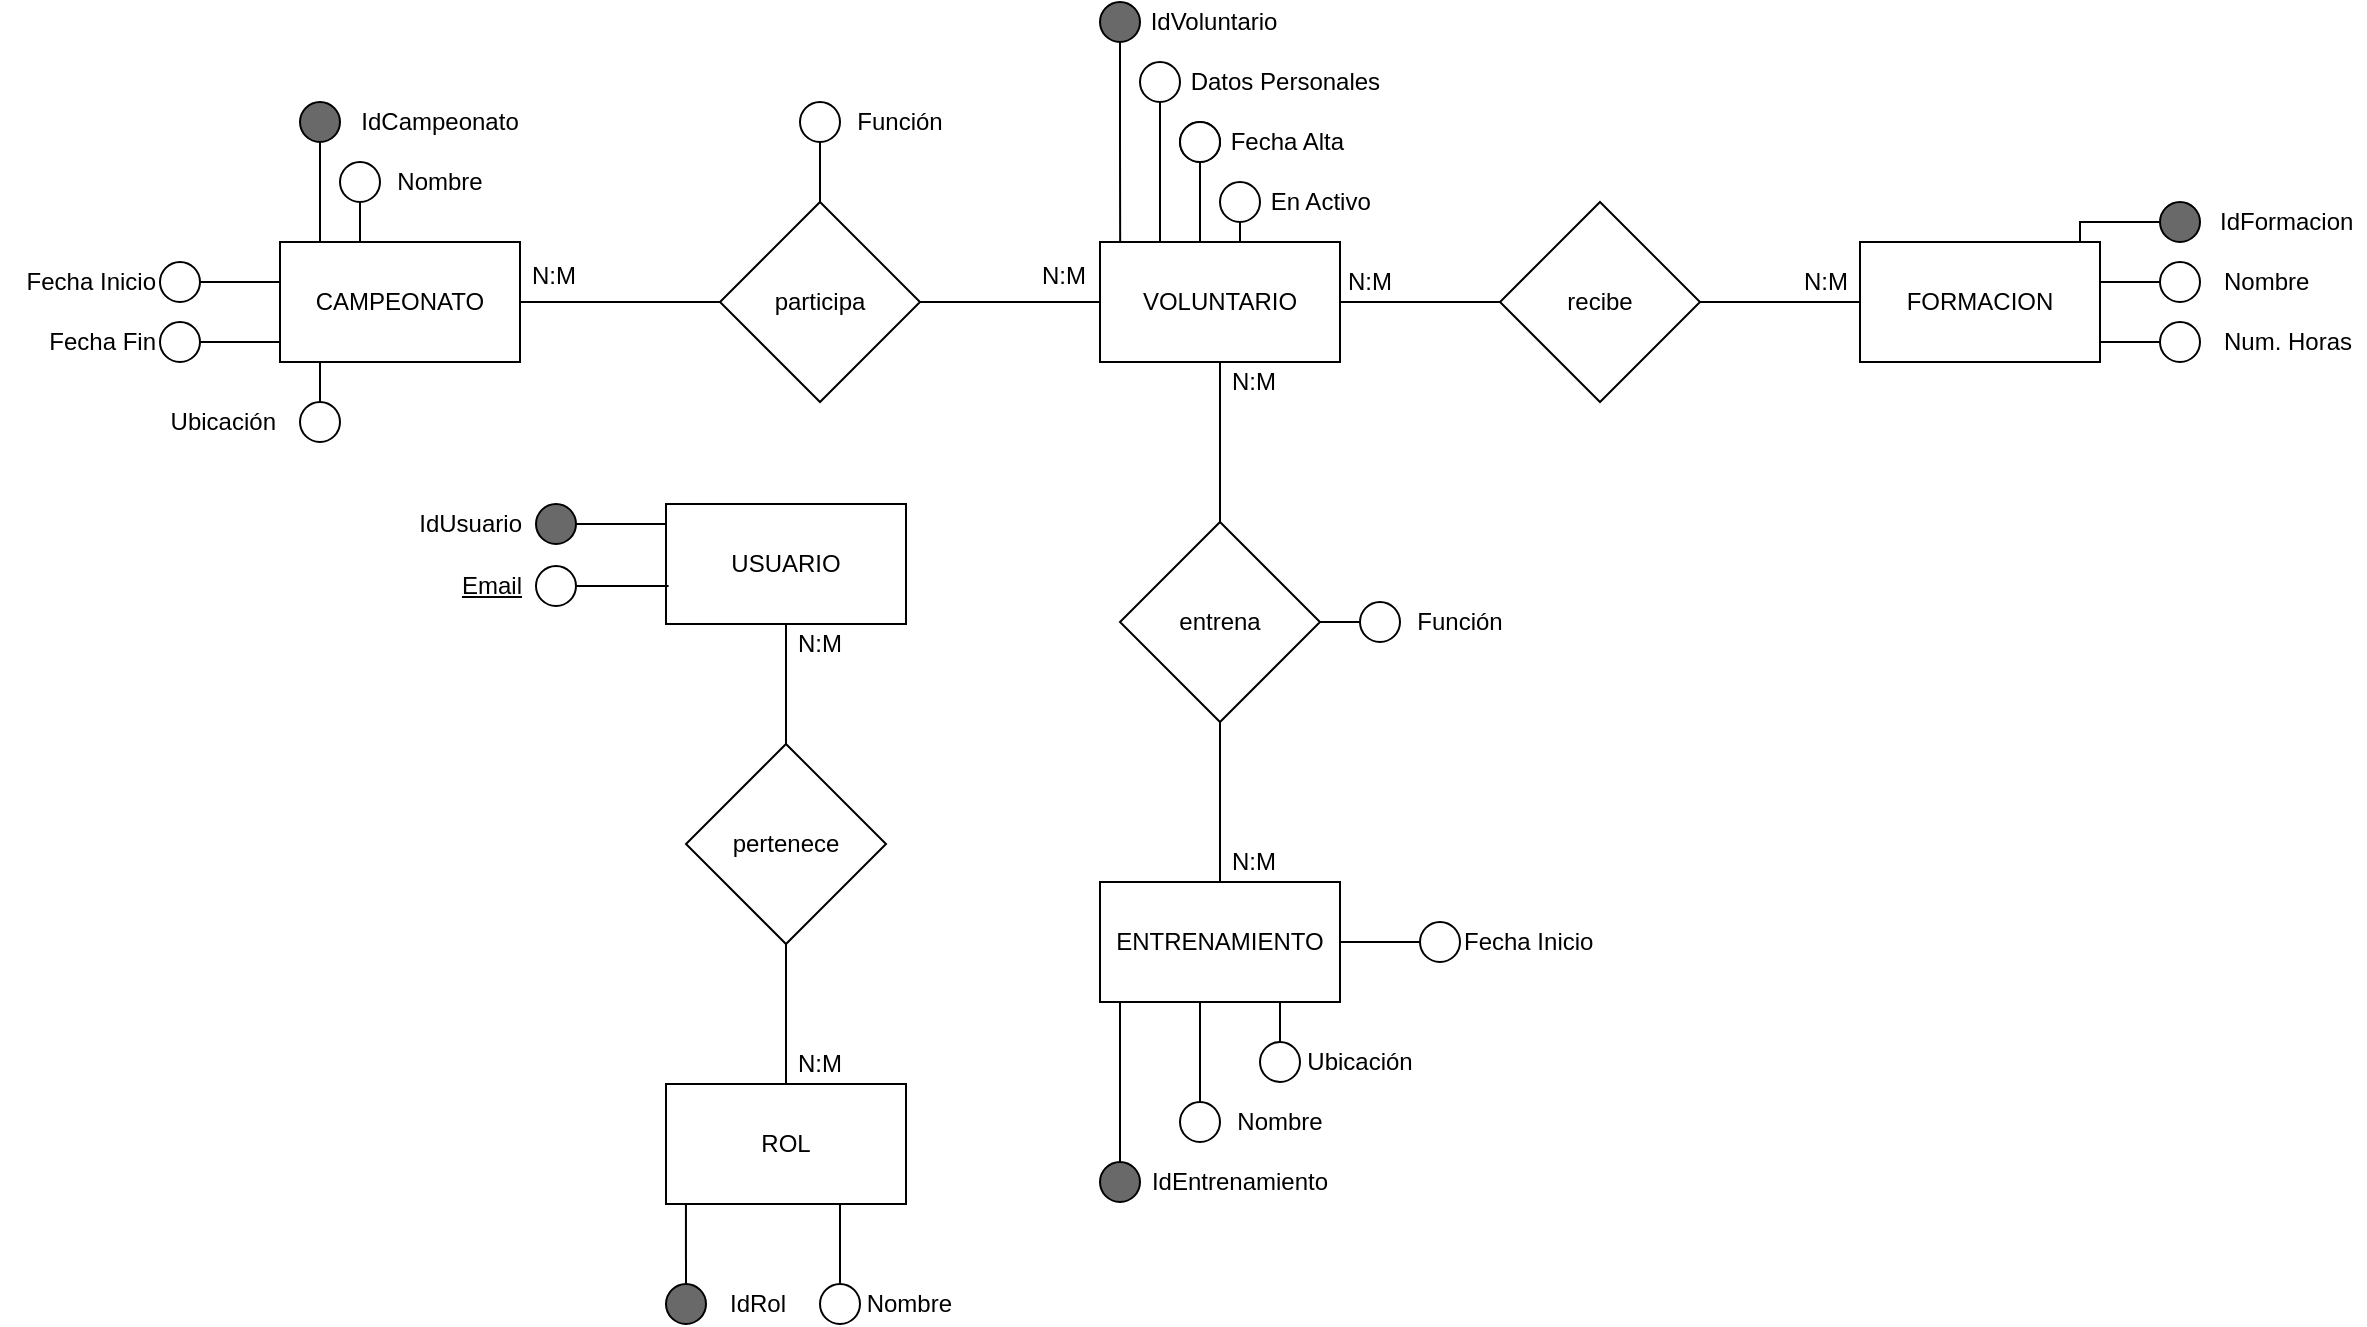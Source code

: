 <mxfile version="14.7.6" type="device"><diagram id="XJPIc6baYIytkJSFgEhN" name="Page-1"><mxGraphModel dx="4650" dy="1720" grid="0" gridSize="10" guides="1" tooltips="1" connect="1" arrows="1" fold="1" page="0" pageScale="1" pageWidth="827" pageHeight="1169" math="0" shadow="0"><root><mxCell id="0"/><mxCell id="1" parent="0"/><mxCell id="e5NwoFsMtSfGH4i-XIkz-1" value="VOLUNTARIO" style="rounded=0;whiteSpace=wrap;html=1;" parent="1" vertex="1"><mxGeometry x="330" y="130" width="120" height="60" as="geometry"/></mxCell><mxCell id="e5NwoFsMtSfGH4i-XIkz-4" value="ENTRENAMIENTO" style="rounded=0;whiteSpace=wrap;html=1;" parent="1" vertex="1"><mxGeometry x="330" y="450" width="120" height="60" as="geometry"/></mxCell><mxCell id="e5NwoFsMtSfGH4i-XIkz-5" value="CAMPEONATO" style="rounded=0;whiteSpace=wrap;html=1;" parent="1" vertex="1"><mxGeometry x="-80" y="130" width="120" height="60" as="geometry"/></mxCell><mxCell id="e5NwoFsMtSfGH4i-XIkz-6" value="FORMACION" style="rounded=0;whiteSpace=wrap;html=1;" parent="1" vertex="1"><mxGeometry x="710" y="130" width="120" height="60" as="geometry"/></mxCell><mxCell id="e5NwoFsMtSfGH4i-XIkz-7" value="USUARIO" style="rounded=0;whiteSpace=wrap;html=1;" parent="1" vertex="1"><mxGeometry x="113" y="261" width="120" height="60" as="geometry"/></mxCell><mxCell id="e5NwoFsMtSfGH4i-XIkz-8" value="ROL" style="rounded=0;whiteSpace=wrap;html=1;" parent="1" vertex="1"><mxGeometry x="113" y="551" width="120" height="60" as="geometry"/></mxCell><mxCell id="e5NwoFsMtSfGH4i-XIkz-56" value="" style="edgeStyle=orthogonalEdgeStyle;rounded=0;orthogonalLoop=1;jettySize=auto;html=1;endArrow=none;endFill=0;" parent="1" source="e5NwoFsMtSfGH4i-XIkz-9" target="e5NwoFsMtSfGH4i-XIkz-6" edge="1"><mxGeometry relative="1" as="geometry"/></mxCell><mxCell id="e5NwoFsMtSfGH4i-XIkz-57" value="" style="edgeStyle=orthogonalEdgeStyle;rounded=0;orthogonalLoop=1;jettySize=auto;html=1;endArrow=none;endFill=0;" parent="1" source="e5NwoFsMtSfGH4i-XIkz-9" target="e5NwoFsMtSfGH4i-XIkz-1" edge="1"><mxGeometry relative="1" as="geometry"/></mxCell><mxCell id="e5NwoFsMtSfGH4i-XIkz-9" value="recibe" style="rhombus;whiteSpace=wrap;html=1;" parent="1" vertex="1"><mxGeometry x="530" y="110" width="100" height="100" as="geometry"/></mxCell><mxCell id="e5NwoFsMtSfGH4i-XIkz-58" value="" style="edgeStyle=orthogonalEdgeStyle;rounded=0;orthogonalLoop=1;jettySize=auto;html=1;endArrow=none;endFill=0;" parent="1" source="e5NwoFsMtSfGH4i-XIkz-10" target="e5NwoFsMtSfGH4i-XIkz-1" edge="1"><mxGeometry relative="1" as="geometry"/></mxCell><mxCell id="e5NwoFsMtSfGH4i-XIkz-61" style="edgeStyle=orthogonalEdgeStyle;rounded=0;orthogonalLoop=1;jettySize=auto;html=1;exitX=0.5;exitY=1;exitDx=0;exitDy=0;entryX=0.5;entryY=0;entryDx=0;entryDy=0;endArrow=none;endFill=0;" parent="1" source="e5NwoFsMtSfGH4i-XIkz-10" target="e5NwoFsMtSfGH4i-XIkz-4" edge="1"><mxGeometry relative="1" as="geometry"/></mxCell><mxCell id="e5NwoFsMtSfGH4i-XIkz-10" value="entrena" style="rhombus;whiteSpace=wrap;html=1;" parent="1" vertex="1"><mxGeometry x="340" y="270" width="100" height="100" as="geometry"/></mxCell><mxCell id="e5NwoFsMtSfGH4i-XIkz-62" value="" style="edgeStyle=orthogonalEdgeStyle;rounded=0;orthogonalLoop=1;jettySize=auto;html=1;endArrow=none;endFill=0;" parent="1" source="e5NwoFsMtSfGH4i-XIkz-11" target="e5NwoFsMtSfGH4i-XIkz-1" edge="1"><mxGeometry relative="1" as="geometry"/></mxCell><mxCell id="e5NwoFsMtSfGH4i-XIkz-63" value="" style="edgeStyle=orthogonalEdgeStyle;rounded=0;orthogonalLoop=1;jettySize=auto;html=1;endArrow=none;endFill=0;" parent="1" source="e5NwoFsMtSfGH4i-XIkz-11" target="e5NwoFsMtSfGH4i-XIkz-5" edge="1"><mxGeometry relative="1" as="geometry"/></mxCell><mxCell id="e5NwoFsMtSfGH4i-XIkz-11" value="participa" style="rhombus;whiteSpace=wrap;html=1;" parent="1" vertex="1"><mxGeometry x="140" y="110" width="100" height="100" as="geometry"/></mxCell><mxCell id="e5NwoFsMtSfGH4i-XIkz-14" style="edgeStyle=orthogonalEdgeStyle;rounded=0;orthogonalLoop=1;jettySize=auto;html=1;exitX=0.5;exitY=1;exitDx=0;exitDy=0;endArrow=none;endFill=0;" parent="1" source="e5NwoFsMtSfGH4i-XIkz-13" target="e5NwoFsMtSfGH4i-XIkz-8" edge="1"><mxGeometry relative="1" as="geometry"/></mxCell><mxCell id="e5NwoFsMtSfGH4i-XIkz-15" style="edgeStyle=orthogonalEdgeStyle;rounded=0;orthogonalLoop=1;jettySize=auto;html=1;exitX=0.5;exitY=0;exitDx=0;exitDy=0;entryX=0.5;entryY=1;entryDx=0;entryDy=0;endArrow=none;endFill=0;" parent="1" source="e5NwoFsMtSfGH4i-XIkz-13" target="e5NwoFsMtSfGH4i-XIkz-7" edge="1"><mxGeometry relative="1" as="geometry"/></mxCell><mxCell id="e5NwoFsMtSfGH4i-XIkz-13" value="pertenece" style="rhombus;whiteSpace=wrap;html=1;" parent="1" vertex="1"><mxGeometry x="123" y="381" width="100" height="100" as="geometry"/></mxCell><mxCell id="0DbwYq0oeBTuIpHT9KYH-36" style="edgeStyle=orthogonalEdgeStyle;rounded=0;orthogonalLoop=1;jettySize=auto;html=1;exitX=0.5;exitY=1;exitDx=0;exitDy=0;entryX=0.084;entryY=0;entryDx=0;entryDy=0;entryPerimeter=0;endArrow=none;endFill=0;" edge="1" parent="1" source="e5NwoFsMtSfGH4i-XIkz-16" target="e5NwoFsMtSfGH4i-XIkz-1"><mxGeometry relative="1" as="geometry"/></mxCell><mxCell id="e5NwoFsMtSfGH4i-XIkz-16" value="" style="ellipse;whiteSpace=wrap;html=1;aspect=fixed;fillColor=#696969;" parent="1" vertex="1"><mxGeometry x="330" y="10" width="20" height="20" as="geometry"/></mxCell><mxCell id="e5NwoFsMtSfGH4i-XIkz-17" value="&amp;nbsp;IdVoluntario" style="text;html=1;strokeColor=none;fillColor=none;align=left;verticalAlign=middle;whiteSpace=wrap;rounded=0;" parent="1" vertex="1"><mxGeometry x="350" y="10" width="80" height="20" as="geometry"/></mxCell><mxCell id="e5NwoFsMtSfGH4i-XIkz-50" value="" style="edgeStyle=orthogonalEdgeStyle;rounded=0;orthogonalLoop=1;jettySize=auto;html=1;endArrow=none;endFill=0;" parent="1" source="e5NwoFsMtSfGH4i-XIkz-20" target="e5NwoFsMtSfGH4i-XIkz-6" edge="1"><mxGeometry relative="1" as="geometry"><Array as="points"><mxPoint x="820" y="120"/></Array></mxGeometry></mxCell><mxCell id="e5NwoFsMtSfGH4i-XIkz-20" value="" style="ellipse;whiteSpace=wrap;html=1;aspect=fixed;fillColor=#696969;" parent="1" vertex="1"><mxGeometry x="860" y="110" width="20" height="20" as="geometry"/></mxCell><mxCell id="e5NwoFsMtSfGH4i-XIkz-21" value="IdFormacion" style="text;html=1;strokeColor=none;fillColor=none;align=left;verticalAlign=middle;whiteSpace=wrap;rounded=0;" parent="1" vertex="1"><mxGeometry x="887.5" y="110" width="75" height="20" as="geometry"/></mxCell><mxCell id="e5NwoFsMtSfGH4i-XIkz-69" value="" style="edgeStyle=orthogonalEdgeStyle;rounded=0;orthogonalLoop=1;jettySize=auto;html=1;endArrow=none;endFill=0;" parent="1" source="e5NwoFsMtSfGH4i-XIkz-22" target="e5NwoFsMtSfGH4i-XIkz-5" edge="1"><mxGeometry relative="1" as="geometry"><Array as="points"><mxPoint x="-60" y="120"/><mxPoint x="-60" y="120"/></Array></mxGeometry></mxCell><mxCell id="e5NwoFsMtSfGH4i-XIkz-22" value="" style="ellipse;whiteSpace=wrap;html=1;aspect=fixed;fillColor=#696969;" parent="1" vertex="1"><mxGeometry x="-70" y="60" width="20" height="20" as="geometry"/></mxCell><mxCell id="e5NwoFsMtSfGH4i-XIkz-23" value="IdCampeonato" style="text;html=1;strokeColor=none;fillColor=none;align=center;verticalAlign=middle;whiteSpace=wrap;rounded=0;" parent="1" vertex="1"><mxGeometry x="-20" y="60" width="40" height="20" as="geometry"/></mxCell><mxCell id="e5NwoFsMtSfGH4i-XIkz-28" value="" style="edgeStyle=orthogonalEdgeStyle;rounded=0;orthogonalLoop=1;jettySize=auto;html=1;endArrow=none;endFill=0;" parent="1" source="e5NwoFsMtSfGH4i-XIkz-24" target="e5NwoFsMtSfGH4i-XIkz-4" edge="1"><mxGeometry relative="1" as="geometry"><Array as="points"><mxPoint x="340" y="530"/><mxPoint x="340" y="530"/></Array></mxGeometry></mxCell><mxCell id="e5NwoFsMtSfGH4i-XIkz-24" value="" style="ellipse;whiteSpace=wrap;html=1;aspect=fixed;fillColor=#696969;" parent="1" vertex="1"><mxGeometry x="330" y="590" width="20" height="20" as="geometry"/></mxCell><mxCell id="e5NwoFsMtSfGH4i-XIkz-25" value="IdEntrenamiento" style="text;html=1;strokeColor=none;fillColor=none;align=center;verticalAlign=middle;whiteSpace=wrap;rounded=0;" parent="1" vertex="1"><mxGeometry x="380" y="590" width="40" height="20" as="geometry"/></mxCell><mxCell id="e5NwoFsMtSfGH4i-XIkz-29" value="Nombre" style="text;html=1;strokeColor=none;fillColor=none;align=center;verticalAlign=middle;whiteSpace=wrap;rounded=0;" parent="1" vertex="1"><mxGeometry x="400" y="560" width="40" height="20" as="geometry"/></mxCell><mxCell id="e5NwoFsMtSfGH4i-XIkz-31" value="" style="edgeStyle=orthogonalEdgeStyle;rounded=0;orthogonalLoop=1;jettySize=auto;html=1;endArrow=none;endFill=0;" parent="1" source="e5NwoFsMtSfGH4i-XIkz-30" target="e5NwoFsMtSfGH4i-XIkz-4" edge="1"><mxGeometry relative="1" as="geometry"><Array as="points"><mxPoint x="380" y="540"/><mxPoint x="380" y="540"/></Array></mxGeometry></mxCell><mxCell id="e5NwoFsMtSfGH4i-XIkz-30" value="" style="ellipse;whiteSpace=wrap;html=1;aspect=fixed;gradientColor=#ffffff;fillColor=#FFFFFF;" parent="1" vertex="1"><mxGeometry x="370" y="560" width="20" height="20" as="geometry"/></mxCell><mxCell id="e5NwoFsMtSfGH4i-XIkz-32" value="Ubicación" style="text;html=1;strokeColor=none;fillColor=none;align=center;verticalAlign=middle;whiteSpace=wrap;rounded=0;" parent="1" vertex="1"><mxGeometry x="440" y="530" width="40" height="20" as="geometry"/></mxCell><mxCell id="e5NwoFsMtSfGH4i-XIkz-34" value="" style="edgeStyle=orthogonalEdgeStyle;rounded=0;orthogonalLoop=1;jettySize=auto;html=1;endArrow=none;endFill=0;" parent="1" source="e5NwoFsMtSfGH4i-XIkz-33" target="e5NwoFsMtSfGH4i-XIkz-4" edge="1"><mxGeometry relative="1" as="geometry"/></mxCell><mxCell id="e5NwoFsMtSfGH4i-XIkz-33" value="" style="ellipse;whiteSpace=wrap;html=1;aspect=fixed;fillColor=#FFFFFF;gradientColor=#ffffff;" parent="1" vertex="1"><mxGeometry x="410" y="530" width="20" height="20" as="geometry"/></mxCell><mxCell id="e5NwoFsMtSfGH4i-XIkz-36" value="" style="edgeStyle=orthogonalEdgeStyle;rounded=0;orthogonalLoop=1;jettySize=auto;html=1;endArrow=none;endFill=0;" parent="1" source="e5NwoFsMtSfGH4i-XIkz-35" target="e5NwoFsMtSfGH4i-XIkz-4" edge="1"><mxGeometry relative="1" as="geometry"><Array as="points"><mxPoint x="480" y="480"/><mxPoint x="480" y="480"/></Array></mxGeometry></mxCell><mxCell id="e5NwoFsMtSfGH4i-XIkz-35" value="" style="ellipse;whiteSpace=wrap;html=1;aspect=fixed;fillColor=#FFFFFF;gradientColor=#ffffff;" parent="1" vertex="1"><mxGeometry x="490" y="470" width="20" height="20" as="geometry"/></mxCell><mxCell id="e5NwoFsMtSfGH4i-XIkz-39" value="Fecha Inicio" style="text;html=1;strokeColor=none;fillColor=none;align=left;verticalAlign=middle;whiteSpace=wrap;rounded=0;" parent="1" vertex="1"><mxGeometry x="510" y="470" width="70" height="20" as="geometry"/></mxCell><mxCell id="e5NwoFsMtSfGH4i-XIkz-40" value="Nombre" style="text;html=1;strokeColor=none;fillColor=none;align=left;verticalAlign=middle;whiteSpace=wrap;rounded=0;" parent="1" vertex="1"><mxGeometry x="890" y="140" width="50" height="20" as="geometry"/></mxCell><mxCell id="e5NwoFsMtSfGH4i-XIkz-41" value="Num. Horas" style="text;html=1;strokeColor=none;fillColor=none;align=left;verticalAlign=middle;whiteSpace=wrap;rounded=0;" parent="1" vertex="1"><mxGeometry x="890" y="170" width="70" height="20" as="geometry"/></mxCell><mxCell id="e5NwoFsMtSfGH4i-XIkz-73" value="" style="edgeStyle=orthogonalEdgeStyle;rounded=0;orthogonalLoop=1;jettySize=auto;html=1;endArrow=none;endFill=0;" parent="1" source="e5NwoFsMtSfGH4i-XIkz-42" edge="1"><mxGeometry relative="1" as="geometry"><mxPoint x="-40" y="130" as="targetPoint"/></mxGeometry></mxCell><mxCell id="e5NwoFsMtSfGH4i-XIkz-42" value="" style="ellipse;whiteSpace=wrap;html=1;aspect=fixed;fillColor=#FFFFFF;gradientColor=#ffffff;" parent="1" vertex="1"><mxGeometry x="-50" y="90" width="20" height="20" as="geometry"/></mxCell><mxCell id="0DbwYq0oeBTuIpHT9KYH-66" style="edgeStyle=orthogonalEdgeStyle;rounded=0;orthogonalLoop=1;jettySize=auto;html=1;exitX=1;exitY=0.5;exitDx=0;exitDy=0;entryX=0.011;entryY=0.684;entryDx=0;entryDy=0;entryPerimeter=0;endArrow=none;endFill=0;" edge="1" parent="1" source="e5NwoFsMtSfGH4i-XIkz-43" target="e5NwoFsMtSfGH4i-XIkz-7"><mxGeometry relative="1" as="geometry"/></mxCell><mxCell id="e5NwoFsMtSfGH4i-XIkz-43" value="" style="ellipse;whiteSpace=wrap;html=1;aspect=fixed;fillColor=#FFFFFF;gradientDirection=east;sketch=0;" parent="1" vertex="1"><mxGeometry x="48" y="292" width="20" height="20" as="geometry"/></mxCell><mxCell id="0DbwYq0oeBTuIpHT9KYH-28" style="edgeStyle=orthogonalEdgeStyle;rounded=0;orthogonalLoop=1;jettySize=auto;html=1;exitX=0.5;exitY=0;exitDx=0;exitDy=0;entryX=0;entryY=1;entryDx=0;entryDy=0;endArrow=none;endFill=0;" edge="1" parent="1" source="e5NwoFsMtSfGH4i-XIkz-44" target="e5NwoFsMtSfGH4i-XIkz-5"><mxGeometry relative="1" as="geometry"><Array as="points"><mxPoint x="-60" y="190"/></Array></mxGeometry></mxCell><mxCell id="e5NwoFsMtSfGH4i-XIkz-44" value="" style="ellipse;whiteSpace=wrap;html=1;aspect=fixed;fillColor=#FFFFFF;gradientColor=#ffffff;" parent="1" vertex="1"><mxGeometry x="-70" y="210" width="20" height="20" as="geometry"/></mxCell><mxCell id="e5NwoFsMtSfGH4i-XIkz-55" value="" style="edgeStyle=orthogonalEdgeStyle;rounded=0;orthogonalLoop=1;jettySize=auto;html=1;endArrow=none;endFill=0;entryX=1;entryY=0.333;entryDx=0;entryDy=0;entryPerimeter=0;" parent="1" source="e5NwoFsMtSfGH4i-XIkz-47" target="e5NwoFsMtSfGH4i-XIkz-6" edge="1"><mxGeometry relative="1" as="geometry"/></mxCell><mxCell id="e5NwoFsMtSfGH4i-XIkz-47" value="" style="ellipse;whiteSpace=wrap;html=1;aspect=fixed;fillColor=#FFFFFF;gradientColor=#ffffff;" parent="1" vertex="1"><mxGeometry x="860" y="140" width="20" height="20" as="geometry"/></mxCell><mxCell id="e5NwoFsMtSfGH4i-XIkz-52" value="" style="edgeStyle=orthogonalEdgeStyle;rounded=0;orthogonalLoop=1;jettySize=auto;html=1;endArrow=none;endFill=0;" parent="1" source="e5NwoFsMtSfGH4i-XIkz-48" target="e5NwoFsMtSfGH4i-XIkz-6" edge="1"><mxGeometry relative="1" as="geometry"><Array as="points"><mxPoint x="830" y="180"/><mxPoint x="830" y="180"/></Array></mxGeometry></mxCell><mxCell id="e5NwoFsMtSfGH4i-XIkz-48" value="" style="ellipse;whiteSpace=wrap;html=1;aspect=fixed;fillColor=#FFFFFF;gradientColor=#ffffff;" parent="1" vertex="1"><mxGeometry x="860" y="170" width="20" height="20" as="geometry"/></mxCell><mxCell id="e5NwoFsMtSfGH4i-XIkz-67" value="" style="edgeStyle=orthogonalEdgeStyle;rounded=0;orthogonalLoop=1;jettySize=auto;html=1;endArrow=none;endFill=0;entryX=0.5;entryY=0;entryDx=0;entryDy=0;" parent="1" source="e5NwoFsMtSfGH4i-XIkz-64" target="e5NwoFsMtSfGH4i-XIkz-11" edge="1"><mxGeometry relative="1" as="geometry"><mxPoint x="190" y="100" as="targetPoint"/></mxGeometry></mxCell><mxCell id="e5NwoFsMtSfGH4i-XIkz-64" value="" style="ellipse;whiteSpace=wrap;html=1;aspect=fixed;fillColor=#FFFFFF;gradientColor=#ffffff;align=left;" parent="1" vertex="1"><mxGeometry x="180" y="60" width="20" height="20" as="geometry"/></mxCell><mxCell id="e5NwoFsMtSfGH4i-XIkz-68" value="Función" style="text;html=1;strokeColor=none;fillColor=none;align=center;verticalAlign=middle;whiteSpace=wrap;rounded=0;" parent="1" vertex="1"><mxGeometry x="210" y="60" width="40" height="20" as="geometry"/></mxCell><mxCell id="e5NwoFsMtSfGH4i-XIkz-70" value="Nombre" style="text;html=1;strokeColor=none;fillColor=none;align=center;verticalAlign=middle;whiteSpace=wrap;rounded=0;" parent="1" vertex="1"><mxGeometry x="-20" y="90" width="40" height="20" as="geometry"/></mxCell><mxCell id="e5NwoFsMtSfGH4i-XIkz-75" value="" style="edgeStyle=orthogonalEdgeStyle;rounded=0;orthogonalLoop=1;jettySize=auto;html=1;endArrow=none;endFill=0;" parent="1" source="e5NwoFsMtSfGH4i-XIkz-74" edge="1"><mxGeometry relative="1" as="geometry"><Array as="points"><mxPoint x="-90" y="150"/><mxPoint x="-90" y="150"/></Array><mxPoint x="-80" y="150" as="targetPoint"/></mxGeometry></mxCell><mxCell id="e5NwoFsMtSfGH4i-XIkz-74" value="" style="ellipse;whiteSpace=wrap;html=1;aspect=fixed;fillColor=#FFFFFF;gradientColor=#ffffff;align=left;" parent="1" vertex="1"><mxGeometry x="-140" y="140" width="20" height="20" as="geometry"/></mxCell><mxCell id="e5NwoFsMtSfGH4i-XIkz-76" value="" style="edgeStyle=orthogonalEdgeStyle;rounded=0;orthogonalLoop=1;jettySize=auto;html=1;endArrow=none;endFill=0;" parent="1" source="e5NwoFsMtSfGH4i-XIkz-77" edge="1"><mxGeometry relative="1" as="geometry"><mxPoint x="-80" y="180" as="targetPoint"/><Array as="points"><mxPoint x="-90" y="180"/><mxPoint x="-90" y="180"/></Array></mxGeometry></mxCell><mxCell id="e5NwoFsMtSfGH4i-XIkz-77" value="" style="ellipse;whiteSpace=wrap;html=1;aspect=fixed;fillColor=#FFFFFF;gradientColor=#ffffff;align=left;" parent="1" vertex="1"><mxGeometry x="-140" y="170" width="20" height="20" as="geometry"/></mxCell><mxCell id="e5NwoFsMtSfGH4i-XIkz-78" value="Fecha Inicio" style="text;html=1;strokeColor=none;fillColor=none;align=right;verticalAlign=middle;whiteSpace=wrap;rounded=0;" parent="1" vertex="1"><mxGeometry x="-220" y="140" width="80" height="20" as="geometry"/></mxCell><mxCell id="e5NwoFsMtSfGH4i-XIkz-79" value="Fecha Fin" style="text;html=1;strokeColor=none;fillColor=none;align=right;verticalAlign=middle;whiteSpace=wrap;rounded=0;" parent="1" vertex="1"><mxGeometry x="-220" y="170" width="80" height="20" as="geometry"/></mxCell><mxCell id="0DbwYq0oeBTuIpHT9KYH-8" style="edgeStyle=orthogonalEdgeStyle;rounded=0;orthogonalLoop=1;jettySize=auto;html=1;exitX=0;exitY=0.5;exitDx=0;exitDy=0;entryX=1;entryY=0.5;entryDx=0;entryDy=0;endArrow=none;endFill=0;" edge="1" parent="1" source="0DbwYq0oeBTuIpHT9KYH-5" target="e5NwoFsMtSfGH4i-XIkz-10"><mxGeometry relative="1" as="geometry"/></mxCell><mxCell id="0DbwYq0oeBTuIpHT9KYH-5" value="" style="ellipse;whiteSpace=wrap;html=1;aspect=fixed;fillColor=#FFFFFF;gradientColor=#ffffff;align=left;" vertex="1" parent="1"><mxGeometry x="460" y="310" width="20" height="20" as="geometry"/></mxCell><mxCell id="0DbwYq0oeBTuIpHT9KYH-6" value="Función" style="text;html=1;strokeColor=none;fillColor=none;align=center;verticalAlign=middle;whiteSpace=wrap;rounded=0;" vertex="1" parent="1"><mxGeometry x="490" y="310" width="40" height="20" as="geometry"/></mxCell><mxCell id="0DbwYq0oeBTuIpHT9KYH-64" value="" style="edgeStyle=orthogonalEdgeStyle;rounded=0;orthogonalLoop=1;jettySize=auto;html=1;endArrow=none;endFill=0;" edge="1" parent="1" source="0DbwYq0oeBTuIpHT9KYH-9" target="e5NwoFsMtSfGH4i-XIkz-7"><mxGeometry relative="1" as="geometry"><Array as="points"><mxPoint x="101" y="271"/><mxPoint x="101" y="271"/></Array></mxGeometry></mxCell><mxCell id="0DbwYq0oeBTuIpHT9KYH-9" value="" style="ellipse;whiteSpace=wrap;html=1;aspect=fixed;fillColor=#696969;" vertex="1" parent="1"><mxGeometry x="48" y="261" width="20" height="20" as="geometry"/></mxCell><mxCell id="0DbwYq0oeBTuIpHT9KYH-10" value="&amp;nbsp;IdUsuario" style="text;html=1;strokeColor=none;fillColor=none;align=right;verticalAlign=middle;whiteSpace=wrap;rounded=0;" vertex="1" parent="1"><mxGeometry x="-17" y="261" width="60" height="20" as="geometry"/></mxCell><mxCell id="0DbwYq0oeBTuIpHT9KYH-15" style="edgeStyle=orthogonalEdgeStyle;rounded=0;orthogonalLoop=1;jettySize=auto;html=1;exitX=0.5;exitY=0;exitDx=0;exitDy=0;entryX=0.083;entryY=1;entryDx=0;entryDy=0;entryPerimeter=0;endArrow=none;endFill=0;" edge="1" parent="1" source="0DbwYq0oeBTuIpHT9KYH-11" target="e5NwoFsMtSfGH4i-XIkz-8"><mxGeometry relative="1" as="geometry"/></mxCell><mxCell id="0DbwYq0oeBTuIpHT9KYH-11" value="" style="ellipse;whiteSpace=wrap;html=1;aspect=fixed;fillColor=#696969;" vertex="1" parent="1"><mxGeometry x="113" y="651" width="20" height="20" as="geometry"/></mxCell><mxCell id="0DbwYq0oeBTuIpHT9KYH-12" value="IdRol" style="text;html=1;strokeColor=none;fillColor=none;align=left;verticalAlign=middle;whiteSpace=wrap;rounded=0;" vertex="1" parent="1"><mxGeometry x="143" y="651" width="60" height="20" as="geometry"/></mxCell><mxCell id="0DbwYq0oeBTuIpHT9KYH-29" value="Ubicación" style="text;html=1;strokeColor=none;fillColor=none;align=right;verticalAlign=middle;whiteSpace=wrap;rounded=0;" vertex="1" parent="1"><mxGeometry x="-160" y="210" width="80" height="20" as="geometry"/></mxCell><mxCell id="0DbwYq0oeBTuIpHT9KYH-47" value="" style="edgeStyle=orthogonalEdgeStyle;rounded=0;orthogonalLoop=1;jettySize=auto;html=1;endArrow=none;endFill=0;" edge="1" parent="1" source="0DbwYq0oeBTuIpHT9KYH-32" target="e5NwoFsMtSfGH4i-XIkz-1"><mxGeometry relative="1" as="geometry"><Array as="points"><mxPoint x="360" y="120"/><mxPoint x="360" y="120"/></Array></mxGeometry></mxCell><mxCell id="0DbwYq0oeBTuIpHT9KYH-32" value="" style="ellipse;whiteSpace=wrap;html=1;aspect=fixed;fillColor=#FFFFFF;gradientColor=#ffffff;align=left;" vertex="1" parent="1"><mxGeometry x="350" y="40" width="20" height="20" as="geometry"/></mxCell><mxCell id="0DbwYq0oeBTuIpHT9KYH-33" value="&amp;nbsp;Datos Personales" style="text;html=1;strokeColor=none;fillColor=none;align=left;verticalAlign=middle;whiteSpace=wrap;rounded=0;" vertex="1" parent="1"><mxGeometry x="370" y="40" width="110" height="20" as="geometry"/></mxCell><mxCell id="0DbwYq0oeBTuIpHT9KYH-38" value="" style="ellipse;whiteSpace=wrap;html=1;aspect=fixed;fillColor=#FFFFFF;gradientColor=#ffffff;align=left;" vertex="1" parent="1"><mxGeometry x="370" y="70" width="20" height="20" as="geometry"/></mxCell><mxCell id="0DbwYq0oeBTuIpHT9KYH-39" value="&amp;nbsp;Fecha Alta" style="text;html=1;strokeColor=none;fillColor=none;align=left;verticalAlign=middle;whiteSpace=wrap;rounded=0;" vertex="1" parent="1"><mxGeometry x="390" y="70" width="110" height="20" as="geometry"/></mxCell><mxCell id="0DbwYq0oeBTuIpHT9KYH-46" value="" style="edgeStyle=orthogonalEdgeStyle;rounded=0;orthogonalLoop=1;jettySize=auto;html=1;endArrow=none;endFill=0;" edge="1" parent="1" source="0DbwYq0oeBTuIpHT9KYH-40" target="e5NwoFsMtSfGH4i-XIkz-1"><mxGeometry relative="1" as="geometry"><Array as="points"><mxPoint x="380" y="120"/><mxPoint x="380" y="120"/></Array></mxGeometry></mxCell><mxCell id="0DbwYq0oeBTuIpHT9KYH-40" value="" style="ellipse;whiteSpace=wrap;html=1;aspect=fixed;fillColor=#FFFFFF;gradientColor=#ffffff;align=left;" vertex="1" parent="1"><mxGeometry x="370" y="70" width="20" height="20" as="geometry"/></mxCell><mxCell id="0DbwYq0oeBTuIpHT9KYH-48" value="" style="edgeStyle=orthogonalEdgeStyle;rounded=0;orthogonalLoop=1;jettySize=auto;html=1;endArrow=none;endFill=0;" edge="1" parent="1" source="0DbwYq0oeBTuIpHT9KYH-42" target="e5NwoFsMtSfGH4i-XIkz-1"><mxGeometry relative="1" as="geometry"><Array as="points"><mxPoint x="390" y="130"/><mxPoint x="390" y="130"/></Array></mxGeometry></mxCell><mxCell id="0DbwYq0oeBTuIpHT9KYH-42" value="" style="ellipse;whiteSpace=wrap;html=1;aspect=fixed;fillColor=#FFFFFF;gradientColor=#ffffff;align=left;" vertex="1" parent="1"><mxGeometry x="390" y="100" width="20" height="20" as="geometry"/></mxCell><mxCell id="0DbwYq0oeBTuIpHT9KYH-43" value="&amp;nbsp;En Activo" style="text;html=1;strokeColor=none;fillColor=none;align=left;verticalAlign=middle;whiteSpace=wrap;rounded=0;" vertex="1" parent="1"><mxGeometry x="410" y="100" width="110" height="20" as="geometry"/></mxCell><mxCell id="0DbwYq0oeBTuIpHT9KYH-50" value="&amp;nbsp;Nombre" style="text;html=1;strokeColor=none;fillColor=none;align=center;verticalAlign=middle;whiteSpace=wrap;rounded=0;sketch=0;" vertex="1" parent="1"><mxGeometry x="213" y="651" width="40" height="20" as="geometry"/></mxCell><mxCell id="0DbwYq0oeBTuIpHT9KYH-52" value="" style="edgeStyle=orthogonalEdgeStyle;rounded=0;orthogonalLoop=1;jettySize=auto;html=1;endArrow=none;endFill=0;" edge="1" parent="1" source="0DbwYq0oeBTuIpHT9KYH-51" target="e5NwoFsMtSfGH4i-XIkz-8"><mxGeometry relative="1" as="geometry"><Array as="points"><mxPoint x="200" y="621"/><mxPoint x="200" y="621"/></Array></mxGeometry></mxCell><mxCell id="0DbwYq0oeBTuIpHT9KYH-51" value="" style="ellipse;whiteSpace=wrap;html=1;aspect=fixed;fillColor=#FFFFFF;gradientDirection=east;sketch=0;" vertex="1" parent="1"><mxGeometry x="190" y="651" width="20" height="20" as="geometry"/></mxCell><mxCell id="0DbwYq0oeBTuIpHT9KYH-53" value="N:M" style="text;html=1;strokeColor=none;fillColor=none;align=center;verticalAlign=middle;whiteSpace=wrap;rounded=0;sketch=0;" vertex="1" parent="1"><mxGeometry x="292" y="137" width="40" height="20" as="geometry"/></mxCell><mxCell id="0DbwYq0oeBTuIpHT9KYH-54" value="N:M" style="text;html=1;strokeColor=none;fillColor=none;align=center;verticalAlign=middle;whiteSpace=wrap;rounded=0;sketch=0;" vertex="1" parent="1"><mxGeometry x="37" y="137" width="40" height="20" as="geometry"/></mxCell><mxCell id="0DbwYq0oeBTuIpHT9KYH-56" value="N:M" style="text;html=1;strokeColor=none;fillColor=none;align=center;verticalAlign=middle;whiteSpace=wrap;rounded=0;sketch=0;" vertex="1" parent="1"><mxGeometry x="170" y="321" width="40" height="20" as="geometry"/></mxCell><mxCell id="0DbwYq0oeBTuIpHT9KYH-57" value="N:M" style="text;html=1;strokeColor=none;fillColor=none;align=center;verticalAlign=middle;whiteSpace=wrap;rounded=0;sketch=0;" vertex="1" parent="1"><mxGeometry x="673" y="140" width="40" height="20" as="geometry"/></mxCell><mxCell id="0DbwYq0oeBTuIpHT9KYH-58" value="N:M" style="text;html=1;strokeColor=none;fillColor=none;align=center;verticalAlign=middle;whiteSpace=wrap;rounded=0;sketch=0;" vertex="1" parent="1"><mxGeometry x="445" y="140" width="40" height="20" as="geometry"/></mxCell><mxCell id="0DbwYq0oeBTuIpHT9KYH-59" value="N:M" style="text;html=1;strokeColor=none;fillColor=none;align=center;verticalAlign=middle;whiteSpace=wrap;rounded=0;sketch=0;" vertex="1" parent="1"><mxGeometry x="170" y="531" width="40" height="20" as="geometry"/></mxCell><mxCell id="0DbwYq0oeBTuIpHT9KYH-60" value="N:M" style="text;html=1;strokeColor=none;fillColor=none;align=center;verticalAlign=middle;whiteSpace=wrap;rounded=0;sketch=0;" vertex="1" parent="1"><mxGeometry x="387" y="430" width="40" height="20" as="geometry"/></mxCell><mxCell id="0DbwYq0oeBTuIpHT9KYH-61" value="N:M" style="text;html=1;strokeColor=none;fillColor=none;align=center;verticalAlign=middle;whiteSpace=wrap;rounded=0;sketch=0;" vertex="1" parent="1"><mxGeometry x="387" y="190" width="40" height="20" as="geometry"/></mxCell><mxCell id="0DbwYq0oeBTuIpHT9KYH-67" value="Email" style="text;html=1;strokeColor=none;fillColor=none;align=right;verticalAlign=middle;whiteSpace=wrap;rounded=0;fontStyle=4" vertex="1" parent="1"><mxGeometry x="-17" y="292" width="60" height="20" as="geometry"/></mxCell></root></mxGraphModel></diagram></mxfile>